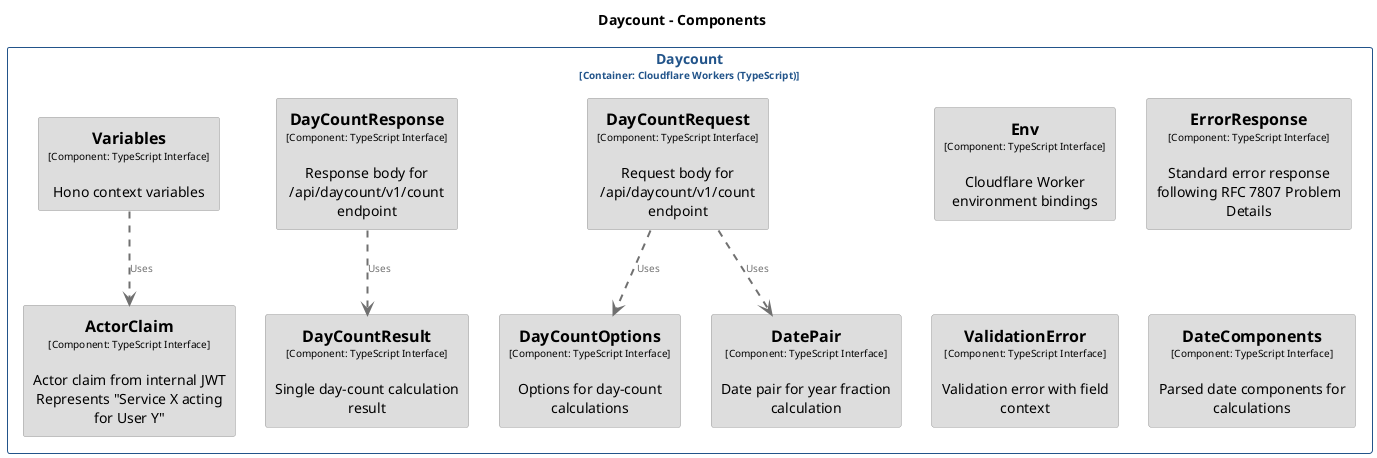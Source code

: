 @startuml
set separator none
title Daycount - Components

top to bottom direction
skinparam ranksep 60
skinparam nodesep 30

skinparam {
  arrowFontSize 10
  defaultTextAlignment center
  wrapWidth 200
  maxMessageSize 100
}

hide stereotype

skinparam rectangle<<bondmath.Daycount.ActorClaim>> {
  BackgroundColor #dddddd
  FontColor #000000
  BorderColor #9a9a9a
  shadowing false
}
skinparam rectangle<<bondmath.Daycount.DateComponents>> {
  BackgroundColor #dddddd
  FontColor #000000
  BorderColor #9a9a9a
  shadowing false
}
skinparam rectangle<<bondmath.Daycount.DatePair>> {
  BackgroundColor #dddddd
  FontColor #000000
  BorderColor #9a9a9a
  shadowing false
}
skinparam rectangle<<bondmath.Daycount.DayCountOptions>> {
  BackgroundColor #dddddd
  FontColor #000000
  BorderColor #9a9a9a
  shadowing false
}
skinparam rectangle<<bondmath.Daycount.DayCountRequest>> {
  BackgroundColor #dddddd
  FontColor #000000
  BorderColor #9a9a9a
  shadowing false
}
skinparam rectangle<<bondmath.Daycount.DayCountResponse>> {
  BackgroundColor #dddddd
  FontColor #000000
  BorderColor #9a9a9a
  shadowing false
}
skinparam rectangle<<bondmath.Daycount.DayCountResult>> {
  BackgroundColor #dddddd
  FontColor #000000
  BorderColor #9a9a9a
  shadowing false
}
skinparam rectangle<<bondmath.Daycount.Env>> {
  BackgroundColor #dddddd
  FontColor #000000
  BorderColor #9a9a9a
  shadowing false
}
skinparam rectangle<<bondmath.Daycount.ErrorResponse>> {
  BackgroundColor #dddddd
  FontColor #000000
  BorderColor #9a9a9a
  shadowing false
}
skinparam rectangle<<bondmath.Daycount.ValidationError>> {
  BackgroundColor #dddddd
  FontColor #000000
  BorderColor #9a9a9a
  shadowing false
}
skinparam rectangle<<bondmath.Daycount.Variables>> {
  BackgroundColor #dddddd
  FontColor #000000
  BorderColor #9a9a9a
  shadowing false
}
skinparam rectangle<<bondmath.Daycount>> {
  BorderColor #22548a
  FontColor #22548a
  shadowing false
}

rectangle "Daycount\n<size:10>[Container: Cloudflare Workers (TypeScript)]</size>" <<bondmath.Daycount>> {
  rectangle "==DayCountOptions\n<size:10>[Component: TypeScript Interface]</size>\n\nOptions for day-count calculations" <<bondmath.Daycount.DayCountOptions>> as bondmath.Daycount.DayCountOptions
  rectangle "==DayCountRequest\n<size:10>[Component: TypeScript Interface]</size>\n\nRequest body for /api/daycount/v1/count endpoint" <<bondmath.Daycount.DayCountRequest>> as bondmath.Daycount.DayCountRequest
  rectangle "==DayCountResponse\n<size:10>[Component: TypeScript Interface]</size>\n\nResponse body for /api/daycount/v1/count endpoint" <<bondmath.Daycount.DayCountResponse>> as bondmath.Daycount.DayCountResponse
  rectangle "==DayCountResult\n<size:10>[Component: TypeScript Interface]</size>\n\nSingle day-count calculation result" <<bondmath.Daycount.DayCountResult>> as bondmath.Daycount.DayCountResult
  rectangle "==Env\n<size:10>[Component: TypeScript Interface]</size>\n\nCloudflare Worker environment bindings" <<bondmath.Daycount.Env>> as bondmath.Daycount.Env
  rectangle "==ErrorResponse\n<size:10>[Component: TypeScript Interface]</size>\n\nStandard error response following RFC 7807 Problem Details" <<bondmath.Daycount.ErrorResponse>> as bondmath.Daycount.ErrorResponse
  rectangle "==ValidationError\n<size:10>[Component: TypeScript Interface]</size>\n\nValidation error with field context" <<bondmath.Daycount.ValidationError>> as bondmath.Daycount.ValidationError
  rectangle "==Variables\n<size:10>[Component: TypeScript Interface]</size>\n\nHono context variables" <<bondmath.Daycount.Variables>> as bondmath.Daycount.Variables
  rectangle "==ActorClaim\n<size:10>[Component: TypeScript Interface]</size>\n\nActor claim from internal JWT Represents "Service X acting for User Y"" <<bondmath.Daycount.ActorClaim>> as bondmath.Daycount.ActorClaim
  rectangle "==DateComponents\n<size:10>[Component: TypeScript Interface]</size>\n\nParsed date components for calculations" <<bondmath.Daycount.DateComponents>> as bondmath.Daycount.DateComponents
  rectangle "==DatePair\n<size:10>[Component: TypeScript Interface]</size>\n\nDate pair for year fraction calculation" <<bondmath.Daycount.DatePair>> as bondmath.Daycount.DatePair
}

bondmath.Daycount.DayCountRequest .[#707070,thickness=2].> bondmath.Daycount.DatePair : "<color:#707070>Uses"
bondmath.Daycount.DayCountRequest .[#707070,thickness=2].> bondmath.Daycount.DayCountOptions : "<color:#707070>Uses"
bondmath.Daycount.DayCountResponse .[#707070,thickness=2].> bondmath.Daycount.DayCountResult : "<color:#707070>Uses"
bondmath.Daycount.Variables .[#707070,thickness=2].> bondmath.Daycount.ActorClaim : "<color:#707070>Uses"
@enduml